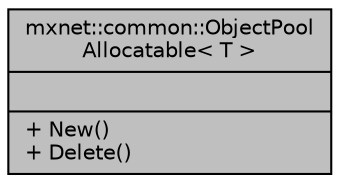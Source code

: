 digraph "mxnet::common::ObjectPoolAllocatable&lt; T &gt;"
{
  edge [fontname="Helvetica",fontsize="10",labelfontname="Helvetica",labelfontsize="10"];
  node [fontname="Helvetica",fontsize="10",shape=record];
  Node1 [label="{mxnet::common::ObjectPool\lAllocatable\< T \>\n||+ New()\l+ Delete()\l}",height=0.2,width=0.4,color="black", fillcolor="grey75", style="filled", fontcolor="black"];
}
